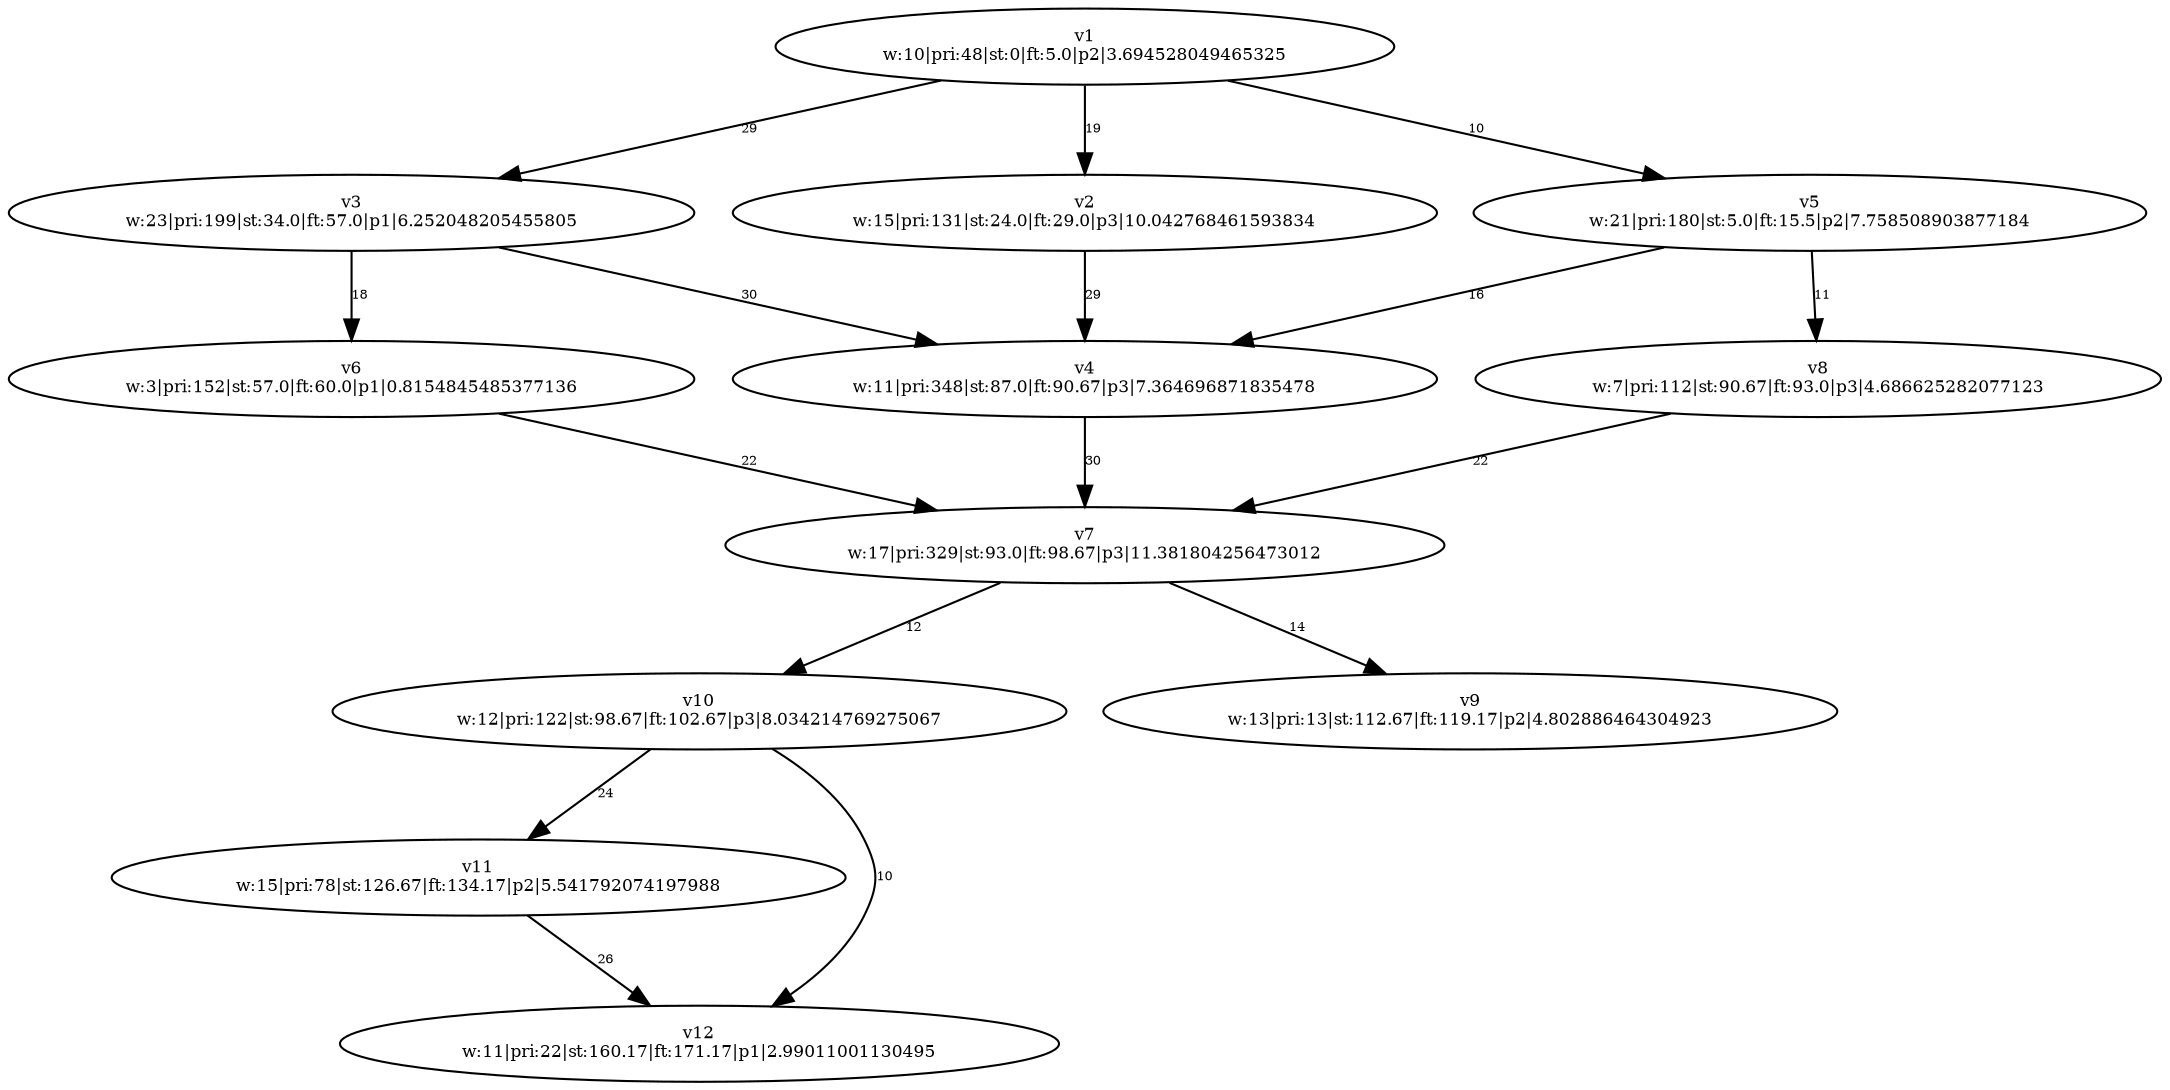 digraph {
	v1 [label="v1
w:10|pri:48|st:0|ft:5.0|p2|3.694528049465325" fontsize=8.0]
	v3 [label="v3
w:23|pri:199|st:34.0|ft:57.0|p1|6.252048205455805" fontsize=8.0]
	v5 [label="v5
w:21|pri:180|st:5.0|ft:15.5|p2|7.758508903877184" fontsize=8.0]
	v2 [label="v2
w:15|pri:131|st:24.0|ft:29.0|p3|10.042768461593834" fontsize=8.0]
	v4 [label="v4
w:11|pri:348|st:87.0|ft:90.67|p3|7.364696871835478" fontsize=8.0]
	v6 [label="v6
w:3|pri:152|st:57.0|ft:60.0|p1|0.8154845485377136" fontsize=8.0]
	v8 [label="v8
w:7|pri:112|st:90.67|ft:93.0|p3|4.686625282077123" fontsize=8.0]
	v7 [label="v7
w:17|pri:329|st:93.0|ft:98.67|p3|11.381804256473012" fontsize=8.0]
	v10 [label="v10
w:12|pri:122|st:98.67|ft:102.67|p3|8.034214769275067" fontsize=8.0]
	v9 [label="v9
w:13|pri:13|st:112.67|ft:119.17|p2|4.802886464304923" fontsize=8.0]
	v11 [label="v11
w:15|pri:78|st:126.67|ft:134.17|p2|5.541792074197988" fontsize=8.0]
	v12 [label="v12
w:11|pri:22|st:160.17|ft:171.17|p1|2.99011001130495" fontsize=8.0]
	v1 -> v2 [label=19 constraint=true fontsize=6.0]
	v1 -> v3 [label=29 constraint=true fontsize=6.0]
	v1 -> v5 [label=10 constraint=true fontsize=6.0]
	v2 -> v4 [label=29 constraint=true fontsize=6.0]
	v3 -> v4 [label=30 constraint=true fontsize=6.0]
	v5 -> v4 [label=16 constraint=true fontsize=6.0]
	v3 -> v6 [label=18 constraint=true fontsize=6.0]
	v5 -> v8 [label=11 constraint=true fontsize=6.0]
	v6 -> v7 [label=22 constraint=true fontsize=6.0]
	v8 -> v7 [label=22 constraint=true fontsize=6.0]
	v4 -> v7 [label=30 constraint=true fontsize=6.0]
	v7 -> v9 [label=14 constraint=true fontsize=6.0]
	v7 -> v10 [label=12 constraint=true fontsize=6.0]
	v10 -> v11 [label=24 constraint=true fontsize=6.0]
	v10 -> v12 [label=10 constraint=true fontsize=6.0]
	v11 -> v12 [label=26 constraint=true fontsize=6.0]
}
